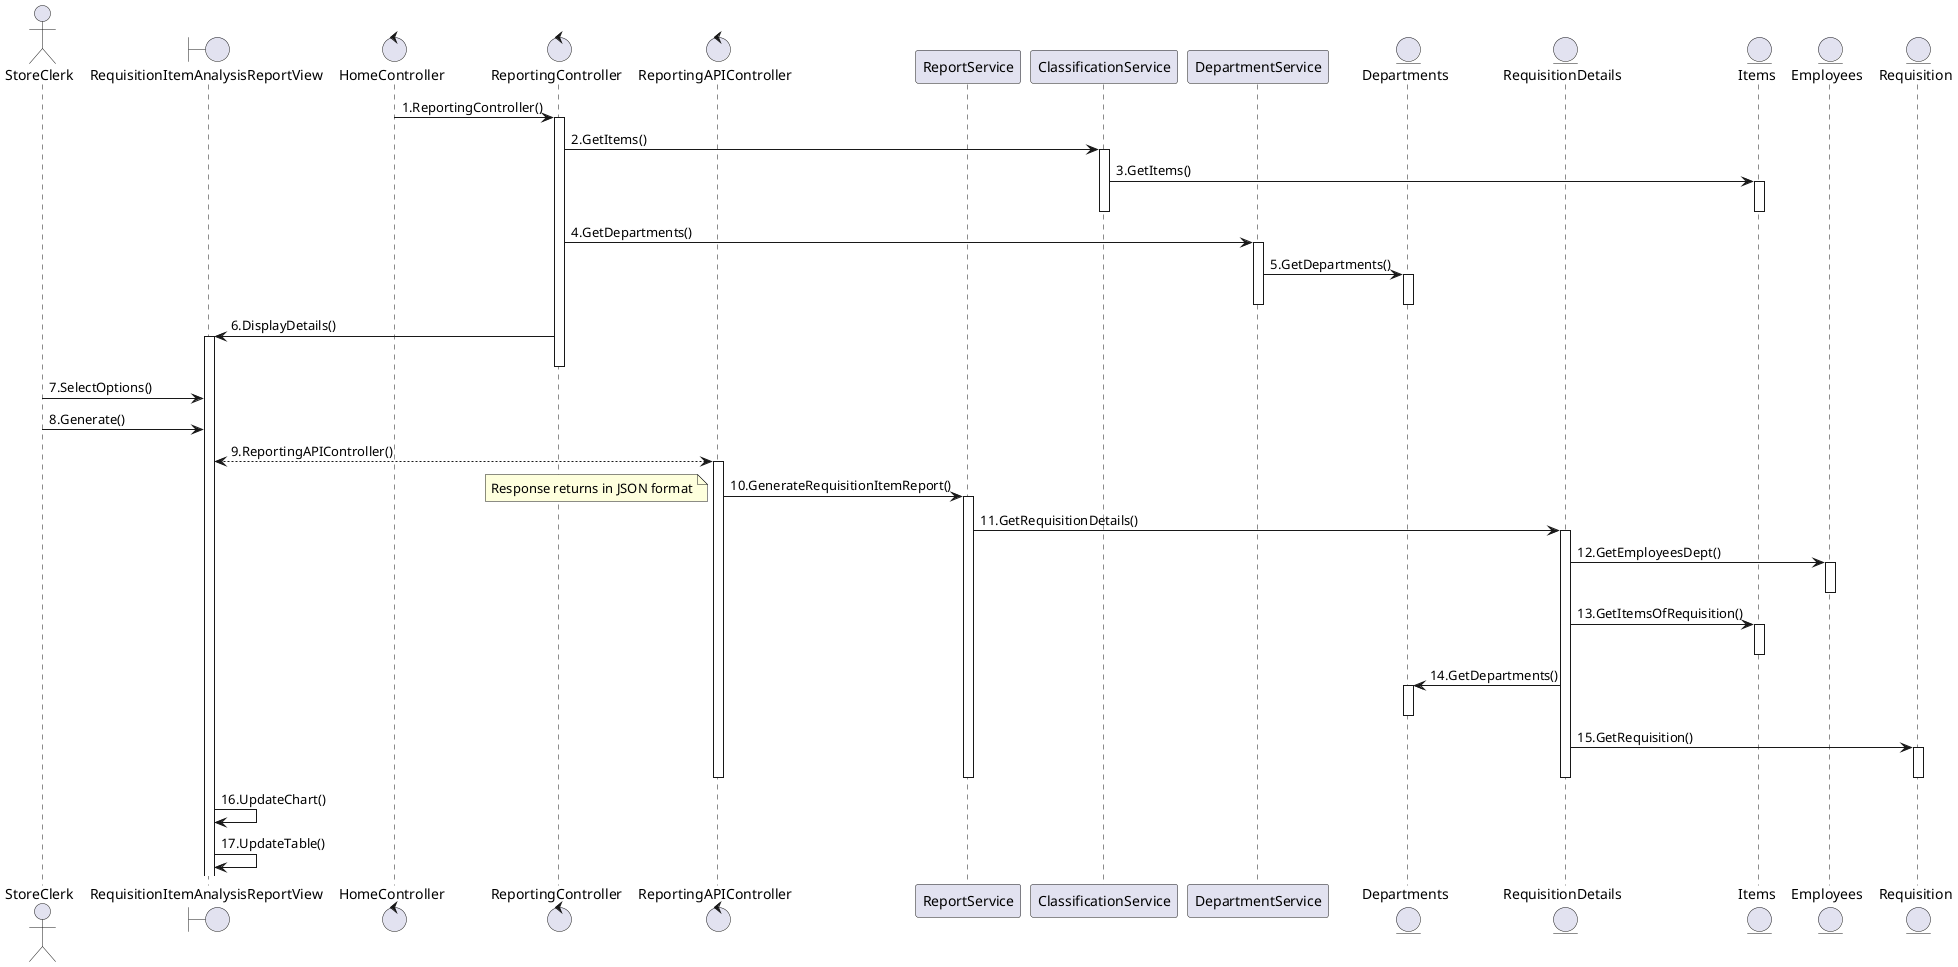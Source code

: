@startuml
actor StoreClerk
boundary RequisitionItemAnalysisReportView
control HomeController
control ReportingController
control ReportingAPIController
Participant ReportService
Participant ClassificationService
Participant DepartmentService
entity Departments
entity RequisitionDetails
entity Items
entity Employees
entity Requisition

HomeController -> ReportingController: 1.ReportingController()
activate ReportingController
ReportingController -> ClassificationService : 2.GetItems()
activate ClassificationService
ClassificationService -> Items: 3.GetItems()
activate Items
deactivate Items
deactivate ClassificationService
ReportingController -> DepartmentService : 4.GetDepartments()
activate DepartmentService
DepartmentService -> Departments: 5.GetDepartments()
activate Departments
deactivate Departments
deactivate DepartmentService
ReportingController -> RequisitionItemAnalysisReportView: 6.DisplayDetails()
activate  RequisitionItemAnalysisReportView
deactivate ReportingController
StoreClerk -> RequisitionItemAnalysisReportView: 7.SelectOptions()
StoreClerk -> RequisitionItemAnalysisReportView: 8.Generate()
RequisitionItemAnalysisReportView<-->ReportingAPIController: 9.ReportingAPIController()
activate ReportingAPIController
ReportingAPIController -> ReportService: 10.GenerateRequisitionItemReport()
activate ReportService
note left: Response returns in JSON format
ReportService -> RequisitionDetails: 11.GetRequisitionDetails()
activate RequisitionDetails
RequisitionDetails->Employees: 12.GetEmployeesDept()
activate Employees
deactivate Employees
RequisitionDetails->Items: 13.GetItemsOfRequisition()
activate Items
deactivate Items
RequisitionDetails->Departments: 14.GetDepartments()
activate Departments
deactivate Departments
RequisitionDetails->Requisition: 15.GetRequisition()
activate Requisition
deactivate Requisition
deactivate RequisitionDetails
deactivate ReportService
deactivate ReportingAPIController
RequisitionItemAnalysisReportView->RequisitionItemAnalysisReportView: 16.UpdateChart()
RequisitionItemAnalysisReportView->RequisitionItemAnalysisReportView: 17.UpdateTable()

@enduml